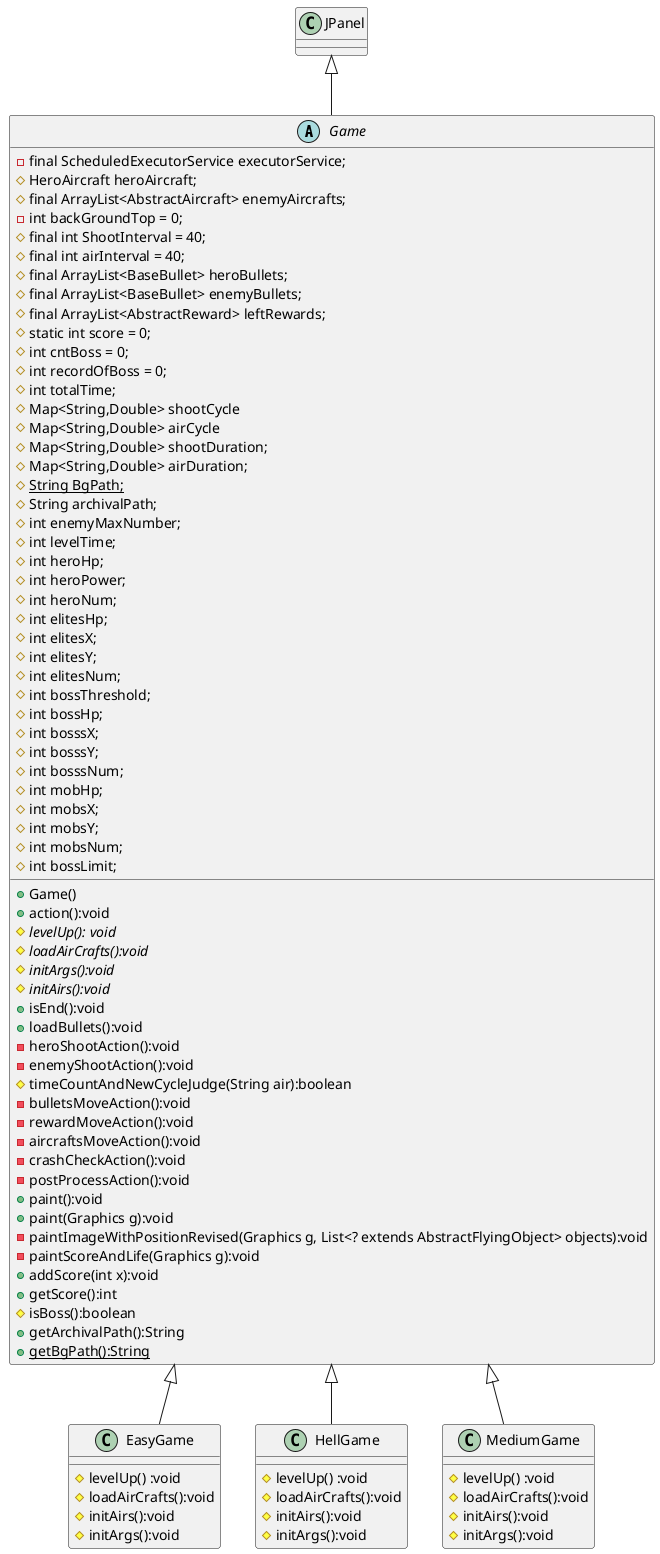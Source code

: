 @startuml
'https://plantuml.com/class-diagram


abstract class Game extends JPanel

abstract class Game{
    - final ScheduledExecutorService executorService;
    # HeroAircraft heroAircraft;
    # final ArrayList<AbstractAircraft> enemyAircrafts;
    - int backGroundTop = 0;
    # final int ShootInterval = 40;
    # final int airInterval = 40;
    # final ArrayList<BaseBullet> heroBullets;
    # final ArrayList<BaseBullet> enemyBullets;
    # final ArrayList<AbstractReward> leftRewards;
    # static int score = 0;
    # int cntBoss = 0;
    # int recordOfBoss = 0;
    # int totalTime;
    # Map<String,Double> shootCycle
    # Map<String,Double> airCycle
    # Map<String,Double> shootDuration;
    # Map<String,Double> airDuration;
    # {static} String BgPath;
    # String archivalPath;
    # int enemyMaxNumber;
    # int levelTime;
    # int heroHp;
    # int heroPower;
    # int heroNum;
    # int elitesHp;
    # int elitesX;
    # int elitesY;
    # int elitesNum;
    # int bossThreshold;
    # int bossHp;
    # int bosssX;
    # int bosssY;
    # int bosssNum;
    # int mobHp;
    # int mobsX;
    # int mobsY;
    # int mobsNum;
    # int bossLimit;
    + Game()
    + action():void
    # {abstract} levelUp(): void
    # {abstract} loadAirCrafts():void
    # {abstract} initArgs():void
    # {abstract} initAirs():void
    + isEnd():void
    + loadBullets():void
    - heroShootAction():void
    - enemyShootAction():void
    # timeCountAndNewCycleJudge(String air):boolean
    - bulletsMoveAction():void
    - rewardMoveAction():void
    - aircraftsMoveAction():void
    - crashCheckAction():void
    - postProcessAction():void
    + paint():void
    + paint(Graphics g):void
    - paintImageWithPositionRevised(Graphics g, List<? extends AbstractFlyingObject> objects):void
    - paintScoreAndLife(Graphics g):void
    + addScore(int x):void
    + getScore():int
    # isBoss():boolean
    + getArchivalPath():String
    + {static} getBgPath():String
}




class EasyGame extends Game {
    # levelUp() :void
    # loadAirCrafts():void
    # initAirs():void
    # initArgs():void
}


class HellGame extends Game {
    # levelUp() :void
    # loadAirCrafts():void
    # initAirs():void
    # initArgs():void
}

class MediumGame extends Game{
    # levelUp() :void
    # loadAirCrafts():void
    # initAirs():void
    # initArgs():void
}


@enduml